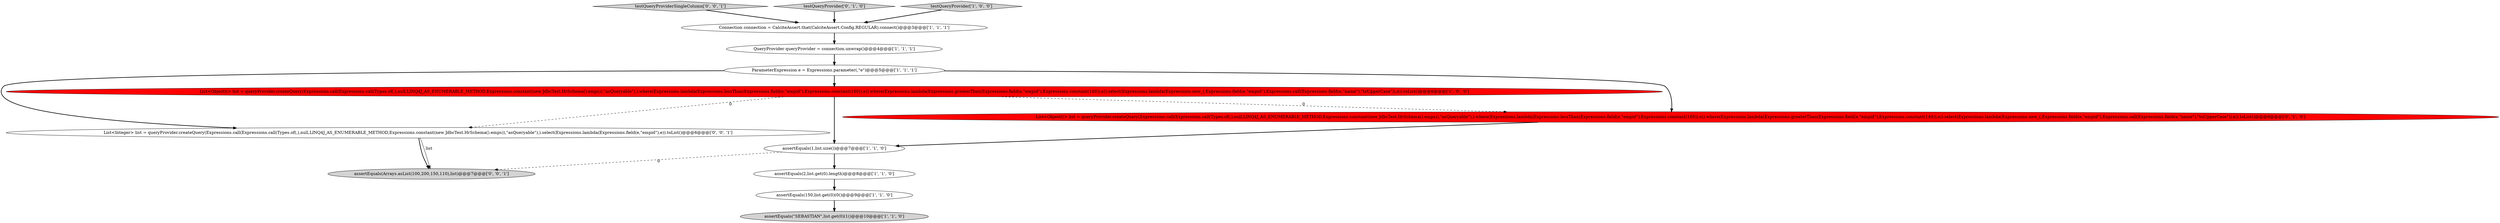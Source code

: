 digraph {
1 [style = filled, label = "QueryProvider queryProvider = connection.unwrap()@@@4@@@['1', '1', '1']", fillcolor = white, shape = ellipse image = "AAA0AAABBB1BBB"];
3 [style = filled, label = "assertEquals(2,list.get(0).length)@@@8@@@['1', '1', '0']", fillcolor = white, shape = ellipse image = "AAA0AAABBB1BBB"];
12 [style = filled, label = "testQueryProviderSingleColumn['0', '0', '1']", fillcolor = lightgray, shape = diamond image = "AAA0AAABBB3BBB"];
9 [style = filled, label = "testQueryProvider['0', '1', '0']", fillcolor = lightgray, shape = diamond image = "AAA0AAABBB2BBB"];
13 [style = filled, label = "List<Integer> list = queryProvider.createQuery(Expressions.call(Expressions.call(Types.of(,),null,LINQ4J_AS_ENUMERABLE_METHOD,Expressions.constant(new JdbcTest.HrSchema().emps)),\"asQueryable\"),).select(Expressions.lambda(Expressions.field(e,\"empid\"),e)).toList()@@@6@@@['0', '0', '1']", fillcolor = white, shape = ellipse image = "AAA0AAABBB3BBB"];
7 [style = filled, label = "Connection connection = CalciteAssert.that(CalciteAssert.Config.REGULAR).connect()@@@3@@@['1', '1', '1']", fillcolor = white, shape = ellipse image = "AAA0AAABBB1BBB"];
10 [style = filled, label = "List<Object((> list = queryProvider.createQuery(Expressions.call(Expressions.call(Types.of(,),null,LINQ4J_AS_ENUMERABLE_METHOD,Expressions.constant(new JdbcTest.HrSchema().emps)),\"asQueryable\"),).where(Expressions.lambda(Expressions.lessThan(Expressions.field(e,\"empid\"),Expressions.constant(160)),e)).where(Expressions.lambda(Expressions.greaterThan(Expressions.field(e,\"empid\"),Expressions.constant(140)),e)).select(Expressions.lambda(Expressions.new_(,Expressions.field(e,\"empid\"),Expressions.call(Expressions.field(e,\"name\"),\"toUpperCase\")),e)).toList()@@@6@@@['0', '1', '0']", fillcolor = red, shape = ellipse image = "AAA1AAABBB2BBB"];
2 [style = filled, label = "assertEquals(\"SEBASTIAN\",list.get(0)(1()@@@10@@@['1', '1', '0']", fillcolor = lightgray, shape = ellipse image = "AAA0AAABBB1BBB"];
11 [style = filled, label = "assertEquals(Arrays.asList(100,200,150,110),list)@@@7@@@['0', '0', '1']", fillcolor = lightgray, shape = ellipse image = "AAA0AAABBB3BBB"];
8 [style = filled, label = "ParameterExpression e = Expressions.parameter(,\"e\")@@@5@@@['1', '1', '1']", fillcolor = white, shape = ellipse image = "AAA0AAABBB1BBB"];
6 [style = filled, label = "assertEquals(150,list.get(0)(0()@@@9@@@['1', '1', '0']", fillcolor = white, shape = ellipse image = "AAA0AAABBB1BBB"];
0 [style = filled, label = "List<Object((> list = queryProvider.createQuery(Expressions.call(Expressions.call(Types.of(,),null,LINQ4J_AS_ENUMERABLE_METHOD,Expressions.constant(new JdbcTest.HrSchema().emps)),\"asQueryable\"),).where(Expressions.lambda(Expressions.lessThan(Expressions.field(e,\"empid\"),Expressions.constant(160)),e)).where(Expressions.lambda(Expressions.greaterThan(Expressions.field(e,\"empid\"),Expressions.constant(140)),e)).select(Expressions.lambda(Expressions.new_(,Expressions.field(e,\"empid\"),Expressions.call(Expressions.field(e,\"name\"),\"toUpperCase\")),e)).toList()@@@6@@@['1', '0', '0']", fillcolor = red, shape = ellipse image = "AAA1AAABBB1BBB"];
5 [style = filled, label = "assertEquals(1,list.size())@@@7@@@['1', '1', '0']", fillcolor = white, shape = ellipse image = "AAA0AAABBB1BBB"];
4 [style = filled, label = "testQueryProvider['1', '0', '0']", fillcolor = lightgray, shape = diamond image = "AAA0AAABBB1BBB"];
8->0 [style = bold, label=""];
5->3 [style = bold, label=""];
8->10 [style = bold, label=""];
3->6 [style = bold, label=""];
13->11 [style = solid, label="list"];
7->1 [style = bold, label=""];
1->8 [style = bold, label=""];
10->5 [style = bold, label=""];
0->10 [style = dashed, label="0"];
5->11 [style = dashed, label="0"];
9->7 [style = bold, label=""];
13->11 [style = bold, label=""];
12->7 [style = bold, label=""];
4->7 [style = bold, label=""];
0->13 [style = dashed, label="0"];
8->13 [style = bold, label=""];
0->5 [style = bold, label=""];
6->2 [style = bold, label=""];
}

